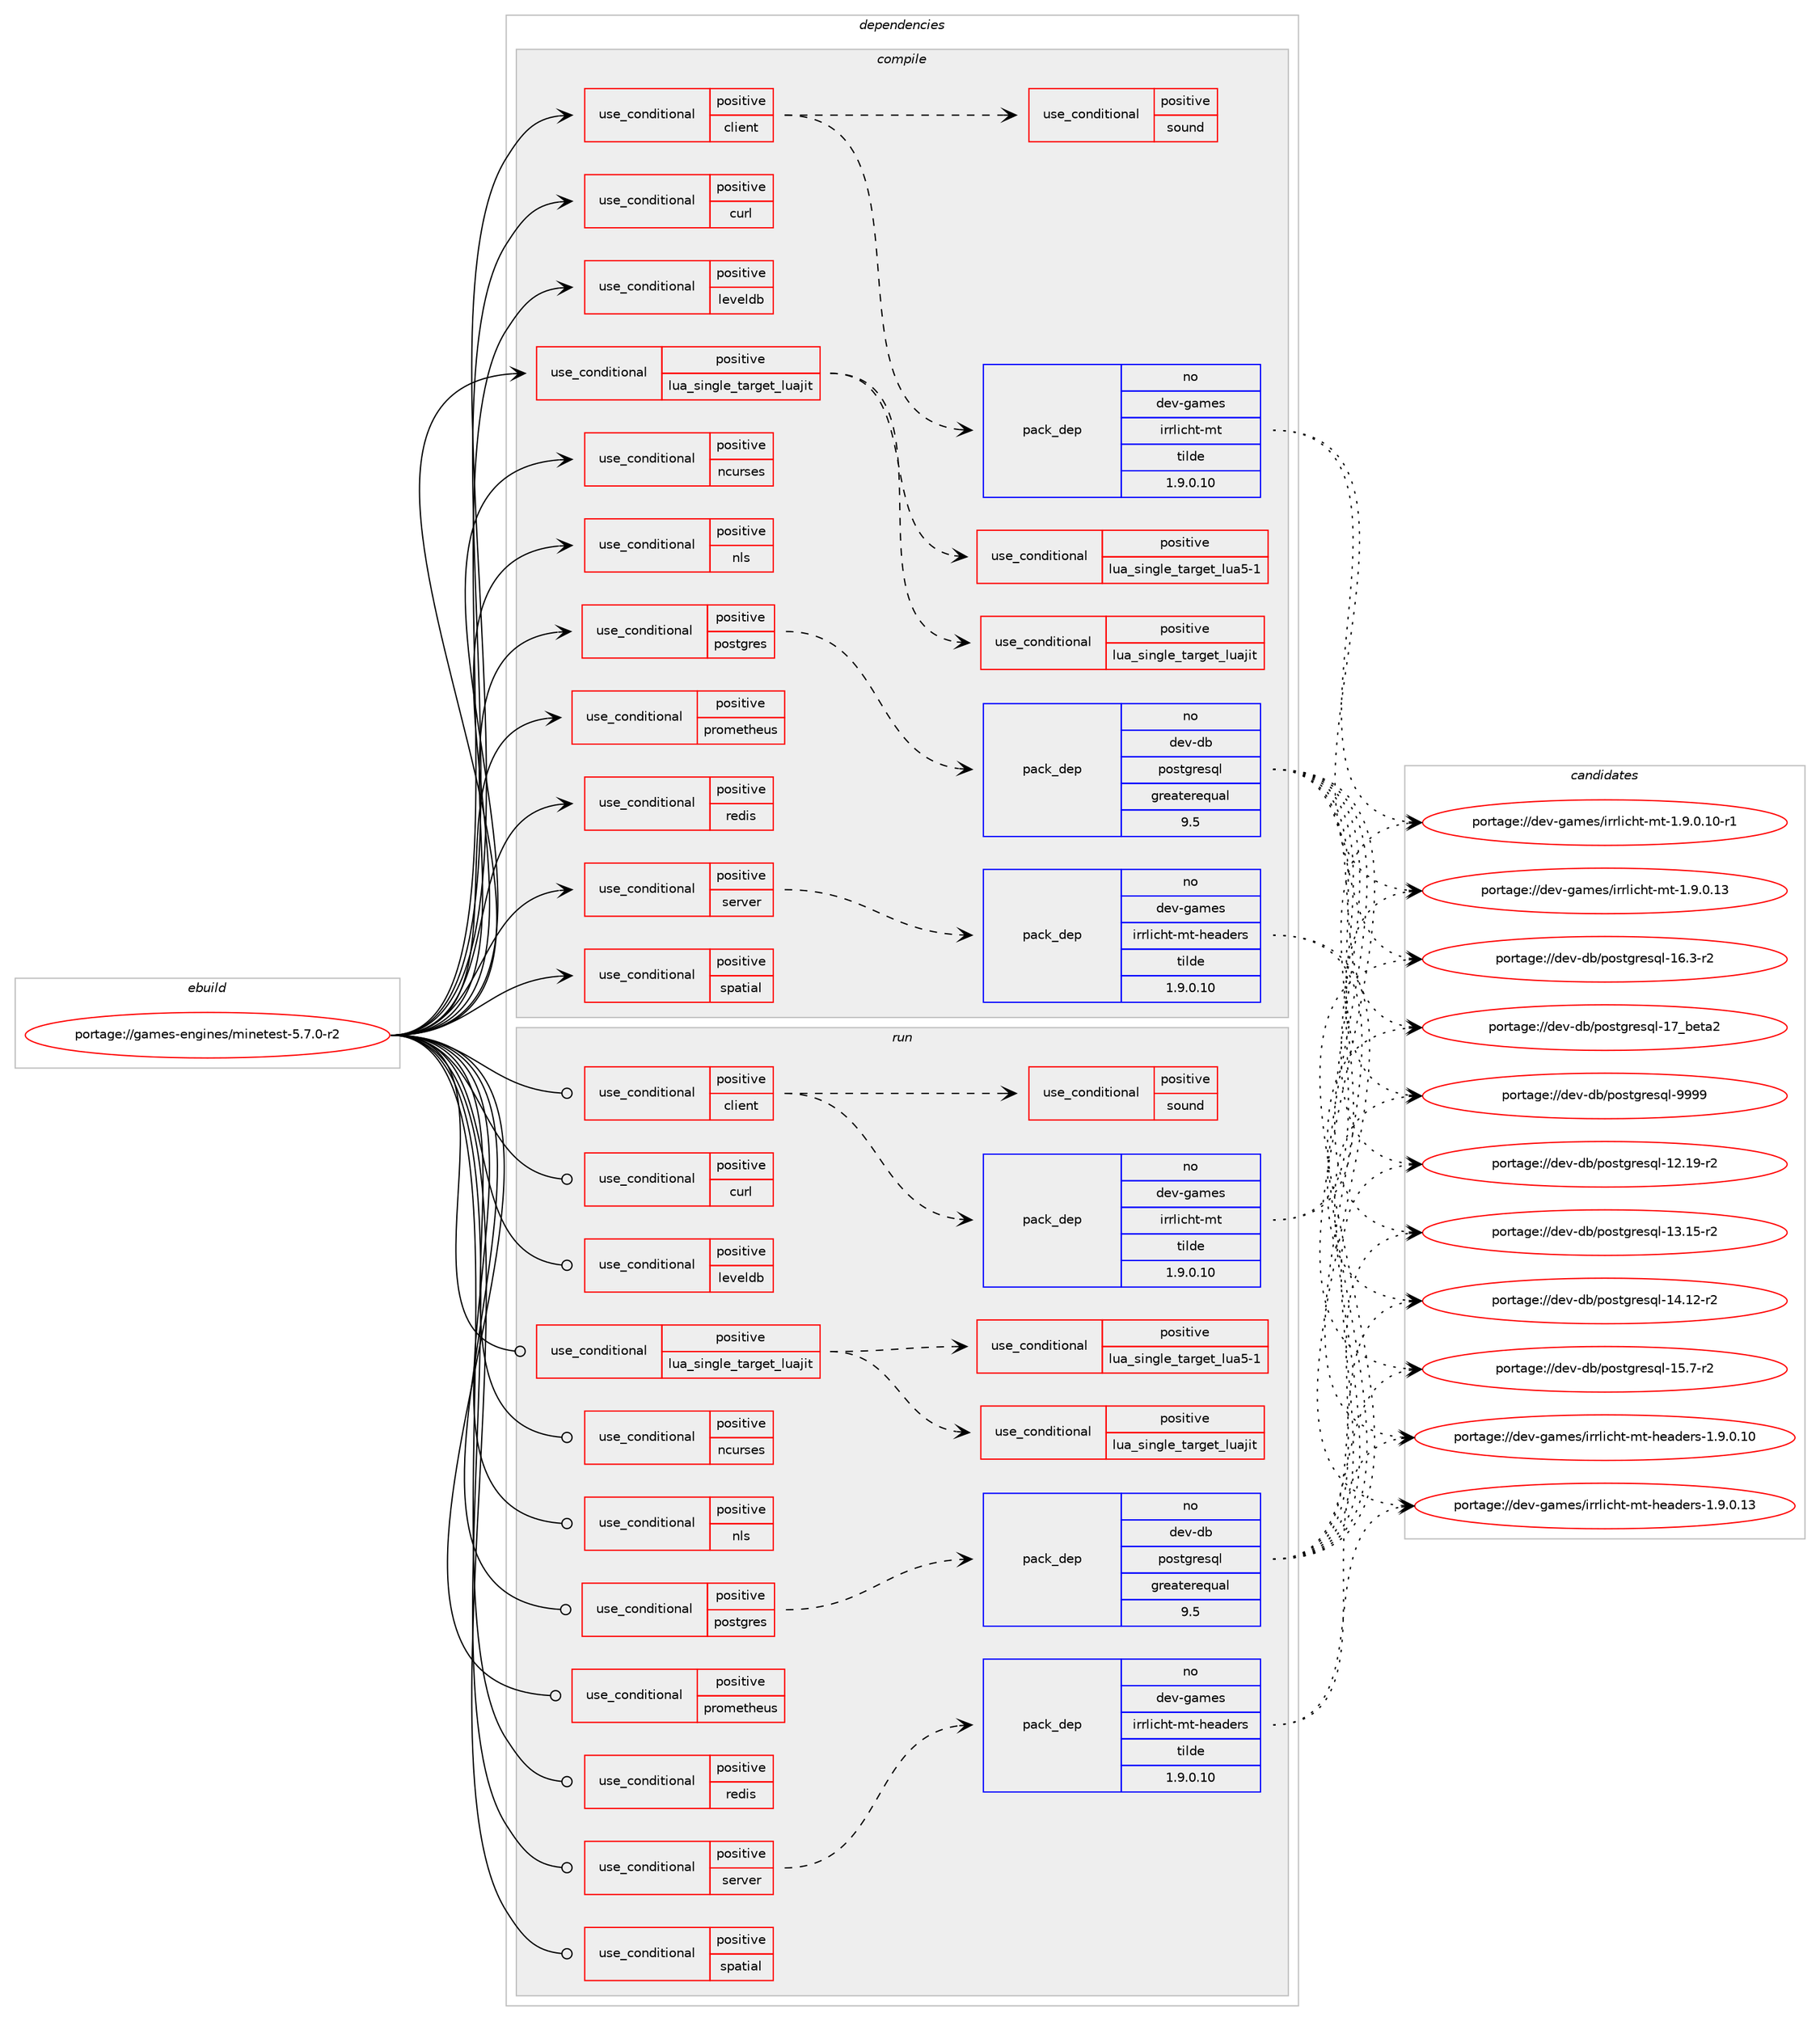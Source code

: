 digraph prolog {

# *************
# Graph options
# *************

newrank=true;
concentrate=true;
compound=true;
graph [rankdir=LR,fontname=Helvetica,fontsize=10,ranksep=1.5];#, ranksep=2.5, nodesep=0.2];
edge  [arrowhead=vee];
node  [fontname=Helvetica,fontsize=10];

# **********
# The ebuild
# **********

subgraph cluster_leftcol {
color=gray;
rank=same;
label=<<i>ebuild</i>>;
id [label="portage://games-engines/minetest-5.7.0-r2", color=red, width=4, href="../games-engines/minetest-5.7.0-r2.svg"];
}

# ****************
# The dependencies
# ****************

subgraph cluster_midcol {
color=gray;
label=<<i>dependencies</i>>;
subgraph cluster_compile {
fillcolor="#eeeeee";
style=filled;
label=<<i>compile</i>>;
subgraph cond62157 {
dependency115162 [label=<<TABLE BORDER="0" CELLBORDER="1" CELLSPACING="0" CELLPADDING="4"><TR><TD ROWSPAN="3" CELLPADDING="10">use_conditional</TD></TR><TR><TD>positive</TD></TR><TR><TD>client</TD></TR></TABLE>>, shape=none, color=red];
subgraph pack51531 {
dependency115163 [label=<<TABLE BORDER="0" CELLBORDER="1" CELLSPACING="0" CELLPADDING="4" WIDTH="220"><TR><TD ROWSPAN="6" CELLPADDING="30">pack_dep</TD></TR><TR><TD WIDTH="110">no</TD></TR><TR><TD>dev-games</TD></TR><TR><TD>irrlicht-mt</TD></TR><TR><TD>tilde</TD></TR><TR><TD>1.9.0.10</TD></TR></TABLE>>, shape=none, color=blue];
}
dependency115162:e -> dependency115163:w [weight=20,style="dashed",arrowhead="vee"];
# *** BEGIN UNKNOWN DEPENDENCY TYPE (TODO) ***
# dependency115162 -> package_dependency(portage://games-engines/minetest-5.7.0-r2,install,no,media-libs,freetype,none,[,,],[slot(2)],[])
# *** END UNKNOWN DEPENDENCY TYPE (TODO) ***

# *** BEGIN UNKNOWN DEPENDENCY TYPE (TODO) ***
# dependency115162 -> package_dependency(portage://games-engines/minetest-5.7.0-r2,install,no,media-libs,libpng,none,[,,],[slot(0),equal],[])
# *** END UNKNOWN DEPENDENCY TYPE (TODO) ***

# *** BEGIN UNKNOWN DEPENDENCY TYPE (TODO) ***
# dependency115162 -> package_dependency(portage://games-engines/minetest-5.7.0-r2,install,no,media-libs,libjpeg-turbo,none,[,,],[],[])
# *** END UNKNOWN DEPENDENCY TYPE (TODO) ***

# *** BEGIN UNKNOWN DEPENDENCY TYPE (TODO) ***
# dependency115162 -> package_dependency(portage://games-engines/minetest-5.7.0-r2,install,no,virtual,opengl,none,[,,],[],[])
# *** END UNKNOWN DEPENDENCY TYPE (TODO) ***

# *** BEGIN UNKNOWN DEPENDENCY TYPE (TODO) ***
# dependency115162 -> package_dependency(portage://games-engines/minetest-5.7.0-r2,install,no,x11-libs,libX11,none,[,,],[],[])
# *** END UNKNOWN DEPENDENCY TYPE (TODO) ***

# *** BEGIN UNKNOWN DEPENDENCY TYPE (TODO) ***
# dependency115162 -> package_dependency(portage://games-engines/minetest-5.7.0-r2,install,no,x11-libs,libXxf86vm,none,[,,],[],[])
# *** END UNKNOWN DEPENDENCY TYPE (TODO) ***

subgraph cond62158 {
dependency115164 [label=<<TABLE BORDER="0" CELLBORDER="1" CELLSPACING="0" CELLPADDING="4"><TR><TD ROWSPAN="3" CELLPADDING="10">use_conditional</TD></TR><TR><TD>positive</TD></TR><TR><TD>sound</TD></TR></TABLE>>, shape=none, color=red];
# *** BEGIN UNKNOWN DEPENDENCY TYPE (TODO) ***
# dependency115164 -> package_dependency(portage://games-engines/minetest-5.7.0-r2,install,no,media-libs,libvorbis,none,[,,],[],[])
# *** END UNKNOWN DEPENDENCY TYPE (TODO) ***

# *** BEGIN UNKNOWN DEPENDENCY TYPE (TODO) ***
# dependency115164 -> package_dependency(portage://games-engines/minetest-5.7.0-r2,install,no,media-libs,openal,none,[,,],[],[])
# *** END UNKNOWN DEPENDENCY TYPE (TODO) ***

}
dependency115162:e -> dependency115164:w [weight=20,style="dashed",arrowhead="vee"];
}
id:e -> dependency115162:w [weight=20,style="solid",arrowhead="vee"];
subgraph cond62159 {
dependency115165 [label=<<TABLE BORDER="0" CELLBORDER="1" CELLSPACING="0" CELLPADDING="4"><TR><TD ROWSPAN="3" CELLPADDING="10">use_conditional</TD></TR><TR><TD>positive</TD></TR><TR><TD>curl</TD></TR></TABLE>>, shape=none, color=red];
# *** BEGIN UNKNOWN DEPENDENCY TYPE (TODO) ***
# dependency115165 -> package_dependency(portage://games-engines/minetest-5.7.0-r2,install,no,net-misc,curl,none,[,,],[],[])
# *** END UNKNOWN DEPENDENCY TYPE (TODO) ***

}
id:e -> dependency115165:w [weight=20,style="solid",arrowhead="vee"];
subgraph cond62160 {
dependency115166 [label=<<TABLE BORDER="0" CELLBORDER="1" CELLSPACING="0" CELLPADDING="4"><TR><TD ROWSPAN="3" CELLPADDING="10">use_conditional</TD></TR><TR><TD>positive</TD></TR><TR><TD>leveldb</TD></TR></TABLE>>, shape=none, color=red];
# *** BEGIN UNKNOWN DEPENDENCY TYPE (TODO) ***
# dependency115166 -> package_dependency(portage://games-engines/minetest-5.7.0-r2,install,no,dev-libs,leveldb,none,[,,],any_same_slot,[])
# *** END UNKNOWN DEPENDENCY TYPE (TODO) ***

}
id:e -> dependency115166:w [weight=20,style="solid",arrowhead="vee"];
subgraph cond62161 {
dependency115167 [label=<<TABLE BORDER="0" CELLBORDER="1" CELLSPACING="0" CELLPADDING="4"><TR><TD ROWSPAN="3" CELLPADDING="10">use_conditional</TD></TR><TR><TD>positive</TD></TR><TR><TD>lua_single_target_luajit</TD></TR></TABLE>>, shape=none, color=red];
subgraph cond62162 {
dependency115168 [label=<<TABLE BORDER="0" CELLBORDER="1" CELLSPACING="0" CELLPADDING="4"><TR><TD ROWSPAN="3" CELLPADDING="10">use_conditional</TD></TR><TR><TD>positive</TD></TR><TR><TD>lua_single_target_luajit</TD></TR></TABLE>>, shape=none, color=red];
# *** BEGIN UNKNOWN DEPENDENCY TYPE (TODO) ***
# dependency115168 -> package_dependency(portage://games-engines/minetest-5.7.0-r2,install,no,dev-lang,luajit,none,[,,],any_same_slot,[])
# *** END UNKNOWN DEPENDENCY TYPE (TODO) ***

}
dependency115167:e -> dependency115168:w [weight=20,style="dashed",arrowhead="vee"];
subgraph cond62163 {
dependency115169 [label=<<TABLE BORDER="0" CELLBORDER="1" CELLSPACING="0" CELLPADDING="4"><TR><TD ROWSPAN="3" CELLPADDING="10">use_conditional</TD></TR><TR><TD>positive</TD></TR><TR><TD>lua_single_target_lua5-1</TD></TR></TABLE>>, shape=none, color=red];
# *** BEGIN UNKNOWN DEPENDENCY TYPE (TODO) ***
# dependency115169 -> package_dependency(portage://games-engines/minetest-5.7.0-r2,install,no,dev-lang,lua,none,[,,],[slot(5.1)],[])
# *** END UNKNOWN DEPENDENCY TYPE (TODO) ***

}
dependency115167:e -> dependency115169:w [weight=20,style="dashed",arrowhead="vee"];
}
id:e -> dependency115167:w [weight=20,style="solid",arrowhead="vee"];
subgraph cond62164 {
dependency115170 [label=<<TABLE BORDER="0" CELLBORDER="1" CELLSPACING="0" CELLPADDING="4"><TR><TD ROWSPAN="3" CELLPADDING="10">use_conditional</TD></TR><TR><TD>positive</TD></TR><TR><TD>ncurses</TD></TR></TABLE>>, shape=none, color=red];
# *** BEGIN UNKNOWN DEPENDENCY TYPE (TODO) ***
# dependency115170 -> package_dependency(portage://games-engines/minetest-5.7.0-r2,install,no,sys-libs,ncurses,none,[,,],[slot(0),equal],[])
# *** END UNKNOWN DEPENDENCY TYPE (TODO) ***

}
id:e -> dependency115170:w [weight=20,style="solid",arrowhead="vee"];
subgraph cond62165 {
dependency115171 [label=<<TABLE BORDER="0" CELLBORDER="1" CELLSPACING="0" CELLPADDING="4"><TR><TD ROWSPAN="3" CELLPADDING="10">use_conditional</TD></TR><TR><TD>positive</TD></TR><TR><TD>nls</TD></TR></TABLE>>, shape=none, color=red];
# *** BEGIN UNKNOWN DEPENDENCY TYPE (TODO) ***
# dependency115171 -> package_dependency(portage://games-engines/minetest-5.7.0-r2,install,no,virtual,libintl,none,[,,],[],[])
# *** END UNKNOWN DEPENDENCY TYPE (TODO) ***

}
id:e -> dependency115171:w [weight=20,style="solid",arrowhead="vee"];
subgraph cond62166 {
dependency115172 [label=<<TABLE BORDER="0" CELLBORDER="1" CELLSPACING="0" CELLPADDING="4"><TR><TD ROWSPAN="3" CELLPADDING="10">use_conditional</TD></TR><TR><TD>positive</TD></TR><TR><TD>postgres</TD></TR></TABLE>>, shape=none, color=red];
subgraph pack51532 {
dependency115173 [label=<<TABLE BORDER="0" CELLBORDER="1" CELLSPACING="0" CELLPADDING="4" WIDTH="220"><TR><TD ROWSPAN="6" CELLPADDING="30">pack_dep</TD></TR><TR><TD WIDTH="110">no</TD></TR><TR><TD>dev-db</TD></TR><TR><TD>postgresql</TD></TR><TR><TD>greaterequal</TD></TR><TR><TD>9.5</TD></TR></TABLE>>, shape=none, color=blue];
}
dependency115172:e -> dependency115173:w [weight=20,style="dashed",arrowhead="vee"];
}
id:e -> dependency115172:w [weight=20,style="solid",arrowhead="vee"];
subgraph cond62167 {
dependency115174 [label=<<TABLE BORDER="0" CELLBORDER="1" CELLSPACING="0" CELLPADDING="4"><TR><TD ROWSPAN="3" CELLPADDING="10">use_conditional</TD></TR><TR><TD>positive</TD></TR><TR><TD>prometheus</TD></TR></TABLE>>, shape=none, color=red];
# *** BEGIN UNKNOWN DEPENDENCY TYPE (TODO) ***
# dependency115174 -> package_dependency(portage://games-engines/minetest-5.7.0-r2,install,no,dev-cpp,prometheus-cpp,none,[,,],[],[])
# *** END UNKNOWN DEPENDENCY TYPE (TODO) ***

}
id:e -> dependency115174:w [weight=20,style="solid",arrowhead="vee"];
subgraph cond62168 {
dependency115175 [label=<<TABLE BORDER="0" CELLBORDER="1" CELLSPACING="0" CELLPADDING="4"><TR><TD ROWSPAN="3" CELLPADDING="10">use_conditional</TD></TR><TR><TD>positive</TD></TR><TR><TD>redis</TD></TR></TABLE>>, shape=none, color=red];
# *** BEGIN UNKNOWN DEPENDENCY TYPE (TODO) ***
# dependency115175 -> package_dependency(portage://games-engines/minetest-5.7.0-r2,install,no,dev-libs,hiredis,none,[,,],any_same_slot,[])
# *** END UNKNOWN DEPENDENCY TYPE (TODO) ***

}
id:e -> dependency115175:w [weight=20,style="solid",arrowhead="vee"];
subgraph cond62169 {
dependency115176 [label=<<TABLE BORDER="0" CELLBORDER="1" CELLSPACING="0" CELLPADDING="4"><TR><TD ROWSPAN="3" CELLPADDING="10">use_conditional</TD></TR><TR><TD>positive</TD></TR><TR><TD>server</TD></TR></TABLE>>, shape=none, color=red];
# *** BEGIN UNKNOWN DEPENDENCY TYPE (TODO) ***
# dependency115176 -> package_dependency(portage://games-engines/minetest-5.7.0-r2,install,no,acct-group,minetest,none,[,,],[],[])
# *** END UNKNOWN DEPENDENCY TYPE (TODO) ***

# *** BEGIN UNKNOWN DEPENDENCY TYPE (TODO) ***
# dependency115176 -> package_dependency(portage://games-engines/minetest-5.7.0-r2,install,no,acct-user,minetest,none,[,,],[],[])
# *** END UNKNOWN DEPENDENCY TYPE (TODO) ***

subgraph pack51533 {
dependency115177 [label=<<TABLE BORDER="0" CELLBORDER="1" CELLSPACING="0" CELLPADDING="4" WIDTH="220"><TR><TD ROWSPAN="6" CELLPADDING="30">pack_dep</TD></TR><TR><TD WIDTH="110">no</TD></TR><TR><TD>dev-games</TD></TR><TR><TD>irrlicht-mt-headers</TD></TR><TR><TD>tilde</TD></TR><TR><TD>1.9.0.10</TD></TR></TABLE>>, shape=none, color=blue];
}
dependency115176:e -> dependency115177:w [weight=20,style="dashed",arrowhead="vee"];
}
id:e -> dependency115176:w [weight=20,style="solid",arrowhead="vee"];
subgraph cond62170 {
dependency115178 [label=<<TABLE BORDER="0" CELLBORDER="1" CELLSPACING="0" CELLPADDING="4"><TR><TD ROWSPAN="3" CELLPADDING="10">use_conditional</TD></TR><TR><TD>positive</TD></TR><TR><TD>spatial</TD></TR></TABLE>>, shape=none, color=red];
# *** BEGIN UNKNOWN DEPENDENCY TYPE (TODO) ***
# dependency115178 -> package_dependency(portage://games-engines/minetest-5.7.0-r2,install,no,sci-libs,libspatialindex,none,[,,],any_same_slot,[])
# *** END UNKNOWN DEPENDENCY TYPE (TODO) ***

}
id:e -> dependency115178:w [weight=20,style="solid",arrowhead="vee"];
# *** BEGIN UNKNOWN DEPENDENCY TYPE (TODO) ***
# id -> package_dependency(portage://games-engines/minetest-5.7.0-r2,install,no,app-arch,zstd,none,[,,],[],[])
# *** END UNKNOWN DEPENDENCY TYPE (TODO) ***

# *** BEGIN UNKNOWN DEPENDENCY TYPE (TODO) ***
# id -> package_dependency(portage://games-engines/minetest-5.7.0-r2,install,no,dev-db,sqlite,none,[,,],[slot(3)],[])
# *** END UNKNOWN DEPENDENCY TYPE (TODO) ***

# *** BEGIN UNKNOWN DEPENDENCY TYPE (TODO) ***
# id -> package_dependency(portage://games-engines/minetest-5.7.0-r2,install,no,dev-libs,gmp,none,[,,],[slot(0),equal],[])
# *** END UNKNOWN DEPENDENCY TYPE (TODO) ***

# *** BEGIN UNKNOWN DEPENDENCY TYPE (TODO) ***
# id -> package_dependency(portage://games-engines/minetest-5.7.0-r2,install,no,dev-libs,jsoncpp,none,[,,],any_same_slot,[])
# *** END UNKNOWN DEPENDENCY TYPE (TODO) ***

# *** BEGIN UNKNOWN DEPENDENCY TYPE (TODO) ***
# id -> package_dependency(portage://games-engines/minetest-5.7.0-r2,install,no,sys-libs,zlib,none,[,,],[],[])
# *** END UNKNOWN DEPENDENCY TYPE (TODO) ***

}
subgraph cluster_compileandrun {
fillcolor="#eeeeee";
style=filled;
label=<<i>compile and run</i>>;
}
subgraph cluster_run {
fillcolor="#eeeeee";
style=filled;
label=<<i>run</i>>;
subgraph cond62171 {
dependency115179 [label=<<TABLE BORDER="0" CELLBORDER="1" CELLSPACING="0" CELLPADDING="4"><TR><TD ROWSPAN="3" CELLPADDING="10">use_conditional</TD></TR><TR><TD>positive</TD></TR><TR><TD>client</TD></TR></TABLE>>, shape=none, color=red];
subgraph pack51534 {
dependency115180 [label=<<TABLE BORDER="0" CELLBORDER="1" CELLSPACING="0" CELLPADDING="4" WIDTH="220"><TR><TD ROWSPAN="6" CELLPADDING="30">pack_dep</TD></TR><TR><TD WIDTH="110">no</TD></TR><TR><TD>dev-games</TD></TR><TR><TD>irrlicht-mt</TD></TR><TR><TD>tilde</TD></TR><TR><TD>1.9.0.10</TD></TR></TABLE>>, shape=none, color=blue];
}
dependency115179:e -> dependency115180:w [weight=20,style="dashed",arrowhead="vee"];
# *** BEGIN UNKNOWN DEPENDENCY TYPE (TODO) ***
# dependency115179 -> package_dependency(portage://games-engines/minetest-5.7.0-r2,run,no,media-libs,freetype,none,[,,],[slot(2)],[])
# *** END UNKNOWN DEPENDENCY TYPE (TODO) ***

# *** BEGIN UNKNOWN DEPENDENCY TYPE (TODO) ***
# dependency115179 -> package_dependency(portage://games-engines/minetest-5.7.0-r2,run,no,media-libs,libpng,none,[,,],[slot(0),equal],[])
# *** END UNKNOWN DEPENDENCY TYPE (TODO) ***

# *** BEGIN UNKNOWN DEPENDENCY TYPE (TODO) ***
# dependency115179 -> package_dependency(portage://games-engines/minetest-5.7.0-r2,run,no,media-libs,libjpeg-turbo,none,[,,],[],[])
# *** END UNKNOWN DEPENDENCY TYPE (TODO) ***

# *** BEGIN UNKNOWN DEPENDENCY TYPE (TODO) ***
# dependency115179 -> package_dependency(portage://games-engines/minetest-5.7.0-r2,run,no,virtual,opengl,none,[,,],[],[])
# *** END UNKNOWN DEPENDENCY TYPE (TODO) ***

# *** BEGIN UNKNOWN DEPENDENCY TYPE (TODO) ***
# dependency115179 -> package_dependency(portage://games-engines/minetest-5.7.0-r2,run,no,x11-libs,libX11,none,[,,],[],[])
# *** END UNKNOWN DEPENDENCY TYPE (TODO) ***

# *** BEGIN UNKNOWN DEPENDENCY TYPE (TODO) ***
# dependency115179 -> package_dependency(portage://games-engines/minetest-5.7.0-r2,run,no,x11-libs,libXxf86vm,none,[,,],[],[])
# *** END UNKNOWN DEPENDENCY TYPE (TODO) ***

subgraph cond62172 {
dependency115181 [label=<<TABLE BORDER="0" CELLBORDER="1" CELLSPACING="0" CELLPADDING="4"><TR><TD ROWSPAN="3" CELLPADDING="10">use_conditional</TD></TR><TR><TD>positive</TD></TR><TR><TD>sound</TD></TR></TABLE>>, shape=none, color=red];
# *** BEGIN UNKNOWN DEPENDENCY TYPE (TODO) ***
# dependency115181 -> package_dependency(portage://games-engines/minetest-5.7.0-r2,run,no,media-libs,libvorbis,none,[,,],[],[])
# *** END UNKNOWN DEPENDENCY TYPE (TODO) ***

# *** BEGIN UNKNOWN DEPENDENCY TYPE (TODO) ***
# dependency115181 -> package_dependency(portage://games-engines/minetest-5.7.0-r2,run,no,media-libs,openal,none,[,,],[],[])
# *** END UNKNOWN DEPENDENCY TYPE (TODO) ***

}
dependency115179:e -> dependency115181:w [weight=20,style="dashed",arrowhead="vee"];
}
id:e -> dependency115179:w [weight=20,style="solid",arrowhead="odot"];
subgraph cond62173 {
dependency115182 [label=<<TABLE BORDER="0" CELLBORDER="1" CELLSPACING="0" CELLPADDING="4"><TR><TD ROWSPAN="3" CELLPADDING="10">use_conditional</TD></TR><TR><TD>positive</TD></TR><TR><TD>curl</TD></TR></TABLE>>, shape=none, color=red];
# *** BEGIN UNKNOWN DEPENDENCY TYPE (TODO) ***
# dependency115182 -> package_dependency(portage://games-engines/minetest-5.7.0-r2,run,no,net-misc,curl,none,[,,],[],[])
# *** END UNKNOWN DEPENDENCY TYPE (TODO) ***

}
id:e -> dependency115182:w [weight=20,style="solid",arrowhead="odot"];
subgraph cond62174 {
dependency115183 [label=<<TABLE BORDER="0" CELLBORDER="1" CELLSPACING="0" CELLPADDING="4"><TR><TD ROWSPAN="3" CELLPADDING="10">use_conditional</TD></TR><TR><TD>positive</TD></TR><TR><TD>leveldb</TD></TR></TABLE>>, shape=none, color=red];
# *** BEGIN UNKNOWN DEPENDENCY TYPE (TODO) ***
# dependency115183 -> package_dependency(portage://games-engines/minetest-5.7.0-r2,run,no,dev-libs,leveldb,none,[,,],any_same_slot,[])
# *** END UNKNOWN DEPENDENCY TYPE (TODO) ***

}
id:e -> dependency115183:w [weight=20,style="solid",arrowhead="odot"];
subgraph cond62175 {
dependency115184 [label=<<TABLE BORDER="0" CELLBORDER="1" CELLSPACING="0" CELLPADDING="4"><TR><TD ROWSPAN="3" CELLPADDING="10">use_conditional</TD></TR><TR><TD>positive</TD></TR><TR><TD>lua_single_target_luajit</TD></TR></TABLE>>, shape=none, color=red];
subgraph cond62176 {
dependency115185 [label=<<TABLE BORDER="0" CELLBORDER="1" CELLSPACING="0" CELLPADDING="4"><TR><TD ROWSPAN="3" CELLPADDING="10">use_conditional</TD></TR><TR><TD>positive</TD></TR><TR><TD>lua_single_target_luajit</TD></TR></TABLE>>, shape=none, color=red];
# *** BEGIN UNKNOWN DEPENDENCY TYPE (TODO) ***
# dependency115185 -> package_dependency(portage://games-engines/minetest-5.7.0-r2,run,no,dev-lang,luajit,none,[,,],any_same_slot,[])
# *** END UNKNOWN DEPENDENCY TYPE (TODO) ***

}
dependency115184:e -> dependency115185:w [weight=20,style="dashed",arrowhead="vee"];
subgraph cond62177 {
dependency115186 [label=<<TABLE BORDER="0" CELLBORDER="1" CELLSPACING="0" CELLPADDING="4"><TR><TD ROWSPAN="3" CELLPADDING="10">use_conditional</TD></TR><TR><TD>positive</TD></TR><TR><TD>lua_single_target_lua5-1</TD></TR></TABLE>>, shape=none, color=red];
# *** BEGIN UNKNOWN DEPENDENCY TYPE (TODO) ***
# dependency115186 -> package_dependency(portage://games-engines/minetest-5.7.0-r2,run,no,dev-lang,lua,none,[,,],[slot(5.1)],[])
# *** END UNKNOWN DEPENDENCY TYPE (TODO) ***

}
dependency115184:e -> dependency115186:w [weight=20,style="dashed",arrowhead="vee"];
}
id:e -> dependency115184:w [weight=20,style="solid",arrowhead="odot"];
subgraph cond62178 {
dependency115187 [label=<<TABLE BORDER="0" CELLBORDER="1" CELLSPACING="0" CELLPADDING="4"><TR><TD ROWSPAN="3" CELLPADDING="10">use_conditional</TD></TR><TR><TD>positive</TD></TR><TR><TD>ncurses</TD></TR></TABLE>>, shape=none, color=red];
# *** BEGIN UNKNOWN DEPENDENCY TYPE (TODO) ***
# dependency115187 -> package_dependency(portage://games-engines/minetest-5.7.0-r2,run,no,sys-libs,ncurses,none,[,,],[slot(0),equal],[])
# *** END UNKNOWN DEPENDENCY TYPE (TODO) ***

}
id:e -> dependency115187:w [weight=20,style="solid",arrowhead="odot"];
subgraph cond62179 {
dependency115188 [label=<<TABLE BORDER="0" CELLBORDER="1" CELLSPACING="0" CELLPADDING="4"><TR><TD ROWSPAN="3" CELLPADDING="10">use_conditional</TD></TR><TR><TD>positive</TD></TR><TR><TD>nls</TD></TR></TABLE>>, shape=none, color=red];
# *** BEGIN UNKNOWN DEPENDENCY TYPE (TODO) ***
# dependency115188 -> package_dependency(portage://games-engines/minetest-5.7.0-r2,run,no,virtual,libintl,none,[,,],[],[])
# *** END UNKNOWN DEPENDENCY TYPE (TODO) ***

}
id:e -> dependency115188:w [weight=20,style="solid",arrowhead="odot"];
subgraph cond62180 {
dependency115189 [label=<<TABLE BORDER="0" CELLBORDER="1" CELLSPACING="0" CELLPADDING="4"><TR><TD ROWSPAN="3" CELLPADDING="10">use_conditional</TD></TR><TR><TD>positive</TD></TR><TR><TD>postgres</TD></TR></TABLE>>, shape=none, color=red];
subgraph pack51535 {
dependency115190 [label=<<TABLE BORDER="0" CELLBORDER="1" CELLSPACING="0" CELLPADDING="4" WIDTH="220"><TR><TD ROWSPAN="6" CELLPADDING="30">pack_dep</TD></TR><TR><TD WIDTH="110">no</TD></TR><TR><TD>dev-db</TD></TR><TR><TD>postgresql</TD></TR><TR><TD>greaterequal</TD></TR><TR><TD>9.5</TD></TR></TABLE>>, shape=none, color=blue];
}
dependency115189:e -> dependency115190:w [weight=20,style="dashed",arrowhead="vee"];
}
id:e -> dependency115189:w [weight=20,style="solid",arrowhead="odot"];
subgraph cond62181 {
dependency115191 [label=<<TABLE BORDER="0" CELLBORDER="1" CELLSPACING="0" CELLPADDING="4"><TR><TD ROWSPAN="3" CELLPADDING="10">use_conditional</TD></TR><TR><TD>positive</TD></TR><TR><TD>prometheus</TD></TR></TABLE>>, shape=none, color=red];
# *** BEGIN UNKNOWN DEPENDENCY TYPE (TODO) ***
# dependency115191 -> package_dependency(portage://games-engines/minetest-5.7.0-r2,run,no,dev-cpp,prometheus-cpp,none,[,,],[],[])
# *** END UNKNOWN DEPENDENCY TYPE (TODO) ***

}
id:e -> dependency115191:w [weight=20,style="solid",arrowhead="odot"];
subgraph cond62182 {
dependency115192 [label=<<TABLE BORDER="0" CELLBORDER="1" CELLSPACING="0" CELLPADDING="4"><TR><TD ROWSPAN="3" CELLPADDING="10">use_conditional</TD></TR><TR><TD>positive</TD></TR><TR><TD>redis</TD></TR></TABLE>>, shape=none, color=red];
# *** BEGIN UNKNOWN DEPENDENCY TYPE (TODO) ***
# dependency115192 -> package_dependency(portage://games-engines/minetest-5.7.0-r2,run,no,dev-libs,hiredis,none,[,,],any_same_slot,[])
# *** END UNKNOWN DEPENDENCY TYPE (TODO) ***

}
id:e -> dependency115192:w [weight=20,style="solid",arrowhead="odot"];
subgraph cond62183 {
dependency115193 [label=<<TABLE BORDER="0" CELLBORDER="1" CELLSPACING="0" CELLPADDING="4"><TR><TD ROWSPAN="3" CELLPADDING="10">use_conditional</TD></TR><TR><TD>positive</TD></TR><TR><TD>server</TD></TR></TABLE>>, shape=none, color=red];
# *** BEGIN UNKNOWN DEPENDENCY TYPE (TODO) ***
# dependency115193 -> package_dependency(portage://games-engines/minetest-5.7.0-r2,run,no,acct-group,minetest,none,[,,],[],[])
# *** END UNKNOWN DEPENDENCY TYPE (TODO) ***

# *** BEGIN UNKNOWN DEPENDENCY TYPE (TODO) ***
# dependency115193 -> package_dependency(portage://games-engines/minetest-5.7.0-r2,run,no,acct-user,minetest,none,[,,],[],[])
# *** END UNKNOWN DEPENDENCY TYPE (TODO) ***

subgraph pack51536 {
dependency115194 [label=<<TABLE BORDER="0" CELLBORDER="1" CELLSPACING="0" CELLPADDING="4" WIDTH="220"><TR><TD ROWSPAN="6" CELLPADDING="30">pack_dep</TD></TR><TR><TD WIDTH="110">no</TD></TR><TR><TD>dev-games</TD></TR><TR><TD>irrlicht-mt-headers</TD></TR><TR><TD>tilde</TD></TR><TR><TD>1.9.0.10</TD></TR></TABLE>>, shape=none, color=blue];
}
dependency115193:e -> dependency115194:w [weight=20,style="dashed",arrowhead="vee"];
}
id:e -> dependency115193:w [weight=20,style="solid",arrowhead="odot"];
subgraph cond62184 {
dependency115195 [label=<<TABLE BORDER="0" CELLBORDER="1" CELLSPACING="0" CELLPADDING="4"><TR><TD ROWSPAN="3" CELLPADDING="10">use_conditional</TD></TR><TR><TD>positive</TD></TR><TR><TD>spatial</TD></TR></TABLE>>, shape=none, color=red];
# *** BEGIN UNKNOWN DEPENDENCY TYPE (TODO) ***
# dependency115195 -> package_dependency(portage://games-engines/minetest-5.7.0-r2,run,no,sci-libs,libspatialindex,none,[,,],any_same_slot,[])
# *** END UNKNOWN DEPENDENCY TYPE (TODO) ***

}
id:e -> dependency115195:w [weight=20,style="solid",arrowhead="odot"];
# *** BEGIN UNKNOWN DEPENDENCY TYPE (TODO) ***
# id -> package_dependency(portage://games-engines/minetest-5.7.0-r2,run,no,app-arch,zstd,none,[,,],[],[])
# *** END UNKNOWN DEPENDENCY TYPE (TODO) ***

# *** BEGIN UNKNOWN DEPENDENCY TYPE (TODO) ***
# id -> package_dependency(portage://games-engines/minetest-5.7.0-r2,run,no,dev-db,sqlite,none,[,,],[slot(3)],[])
# *** END UNKNOWN DEPENDENCY TYPE (TODO) ***

# *** BEGIN UNKNOWN DEPENDENCY TYPE (TODO) ***
# id -> package_dependency(portage://games-engines/minetest-5.7.0-r2,run,no,dev-libs,gmp,none,[,,],[slot(0),equal],[])
# *** END UNKNOWN DEPENDENCY TYPE (TODO) ***

# *** BEGIN UNKNOWN DEPENDENCY TYPE (TODO) ***
# id -> package_dependency(portage://games-engines/minetest-5.7.0-r2,run,no,dev-libs,jsoncpp,none,[,,],any_same_slot,[])
# *** END UNKNOWN DEPENDENCY TYPE (TODO) ***

# *** BEGIN UNKNOWN DEPENDENCY TYPE (TODO) ***
# id -> package_dependency(portage://games-engines/minetest-5.7.0-r2,run,no,sys-libs,zlib,none,[,,],[],[])
# *** END UNKNOWN DEPENDENCY TYPE (TODO) ***

}
}

# **************
# The candidates
# **************

subgraph cluster_choices {
rank=same;
color=gray;
label=<<i>candidates</i>>;

subgraph choice51531 {
color=black;
nodesep=1;
choice10010111845103971091011154710511411410810599104116451091164549465746484649484511449 [label="portage://dev-games/irrlicht-mt-1.9.0.10-r1", color=red, width=4,href="../dev-games/irrlicht-mt-1.9.0.10-r1.svg"];
choice1001011184510397109101115471051141141081059910411645109116454946574648464951 [label="portage://dev-games/irrlicht-mt-1.9.0.13", color=red, width=4,href="../dev-games/irrlicht-mt-1.9.0.13.svg"];
dependency115163:e -> choice10010111845103971091011154710511411410810599104116451091164549465746484649484511449:w [style=dotted,weight="100"];
dependency115163:e -> choice1001011184510397109101115471051141141081059910411645109116454946574648464951:w [style=dotted,weight="100"];
}
subgraph choice51532 {
color=black;
nodesep=1;
choice1001011184510098471121111151161031141011151131084549504649574511450 [label="portage://dev-db/postgresql-12.19-r2", color=red, width=4,href="../dev-db/postgresql-12.19-r2.svg"];
choice1001011184510098471121111151161031141011151131084549514649534511450 [label="portage://dev-db/postgresql-13.15-r2", color=red, width=4,href="../dev-db/postgresql-13.15-r2.svg"];
choice1001011184510098471121111151161031141011151131084549524649504511450 [label="portage://dev-db/postgresql-14.12-r2", color=red, width=4,href="../dev-db/postgresql-14.12-r2.svg"];
choice10010111845100984711211111511610311410111511310845495346554511450 [label="portage://dev-db/postgresql-15.7-r2", color=red, width=4,href="../dev-db/postgresql-15.7-r2.svg"];
choice10010111845100984711211111511610311410111511310845495446514511450 [label="portage://dev-db/postgresql-16.3-r2", color=red, width=4,href="../dev-db/postgresql-16.3-r2.svg"];
choice10010111845100984711211111511610311410111511310845495595981011169750 [label="portage://dev-db/postgresql-17_beta2", color=red, width=4,href="../dev-db/postgresql-17_beta2.svg"];
choice1001011184510098471121111151161031141011151131084557575757 [label="portage://dev-db/postgresql-9999", color=red, width=4,href="../dev-db/postgresql-9999.svg"];
dependency115173:e -> choice1001011184510098471121111151161031141011151131084549504649574511450:w [style=dotted,weight="100"];
dependency115173:e -> choice1001011184510098471121111151161031141011151131084549514649534511450:w [style=dotted,weight="100"];
dependency115173:e -> choice1001011184510098471121111151161031141011151131084549524649504511450:w [style=dotted,weight="100"];
dependency115173:e -> choice10010111845100984711211111511610311410111511310845495346554511450:w [style=dotted,weight="100"];
dependency115173:e -> choice10010111845100984711211111511610311410111511310845495446514511450:w [style=dotted,weight="100"];
dependency115173:e -> choice10010111845100984711211111511610311410111511310845495595981011169750:w [style=dotted,weight="100"];
dependency115173:e -> choice1001011184510098471121111151161031141011151131084557575757:w [style=dotted,weight="100"];
}
subgraph choice51533 {
color=black;
nodesep=1;
choice10010111845103971091011154710511411410810599104116451091164510410197100101114115454946574648464948 [label="portage://dev-games/irrlicht-mt-headers-1.9.0.10", color=red, width=4,href="../dev-games/irrlicht-mt-headers-1.9.0.10.svg"];
choice10010111845103971091011154710511411410810599104116451091164510410197100101114115454946574648464951 [label="portage://dev-games/irrlicht-mt-headers-1.9.0.13", color=red, width=4,href="../dev-games/irrlicht-mt-headers-1.9.0.13.svg"];
dependency115177:e -> choice10010111845103971091011154710511411410810599104116451091164510410197100101114115454946574648464948:w [style=dotted,weight="100"];
dependency115177:e -> choice10010111845103971091011154710511411410810599104116451091164510410197100101114115454946574648464951:w [style=dotted,weight="100"];
}
subgraph choice51534 {
color=black;
nodesep=1;
choice10010111845103971091011154710511411410810599104116451091164549465746484649484511449 [label="portage://dev-games/irrlicht-mt-1.9.0.10-r1", color=red, width=4,href="../dev-games/irrlicht-mt-1.9.0.10-r1.svg"];
choice1001011184510397109101115471051141141081059910411645109116454946574648464951 [label="portage://dev-games/irrlicht-mt-1.9.0.13", color=red, width=4,href="../dev-games/irrlicht-mt-1.9.0.13.svg"];
dependency115180:e -> choice10010111845103971091011154710511411410810599104116451091164549465746484649484511449:w [style=dotted,weight="100"];
dependency115180:e -> choice1001011184510397109101115471051141141081059910411645109116454946574648464951:w [style=dotted,weight="100"];
}
subgraph choice51535 {
color=black;
nodesep=1;
choice1001011184510098471121111151161031141011151131084549504649574511450 [label="portage://dev-db/postgresql-12.19-r2", color=red, width=4,href="../dev-db/postgresql-12.19-r2.svg"];
choice1001011184510098471121111151161031141011151131084549514649534511450 [label="portage://dev-db/postgresql-13.15-r2", color=red, width=4,href="../dev-db/postgresql-13.15-r2.svg"];
choice1001011184510098471121111151161031141011151131084549524649504511450 [label="portage://dev-db/postgresql-14.12-r2", color=red, width=4,href="../dev-db/postgresql-14.12-r2.svg"];
choice10010111845100984711211111511610311410111511310845495346554511450 [label="portage://dev-db/postgresql-15.7-r2", color=red, width=4,href="../dev-db/postgresql-15.7-r2.svg"];
choice10010111845100984711211111511610311410111511310845495446514511450 [label="portage://dev-db/postgresql-16.3-r2", color=red, width=4,href="../dev-db/postgresql-16.3-r2.svg"];
choice10010111845100984711211111511610311410111511310845495595981011169750 [label="portage://dev-db/postgresql-17_beta2", color=red, width=4,href="../dev-db/postgresql-17_beta2.svg"];
choice1001011184510098471121111151161031141011151131084557575757 [label="portage://dev-db/postgresql-9999", color=red, width=4,href="../dev-db/postgresql-9999.svg"];
dependency115190:e -> choice1001011184510098471121111151161031141011151131084549504649574511450:w [style=dotted,weight="100"];
dependency115190:e -> choice1001011184510098471121111151161031141011151131084549514649534511450:w [style=dotted,weight="100"];
dependency115190:e -> choice1001011184510098471121111151161031141011151131084549524649504511450:w [style=dotted,weight="100"];
dependency115190:e -> choice10010111845100984711211111511610311410111511310845495346554511450:w [style=dotted,weight="100"];
dependency115190:e -> choice10010111845100984711211111511610311410111511310845495446514511450:w [style=dotted,weight="100"];
dependency115190:e -> choice10010111845100984711211111511610311410111511310845495595981011169750:w [style=dotted,weight="100"];
dependency115190:e -> choice1001011184510098471121111151161031141011151131084557575757:w [style=dotted,weight="100"];
}
subgraph choice51536 {
color=black;
nodesep=1;
choice10010111845103971091011154710511411410810599104116451091164510410197100101114115454946574648464948 [label="portage://dev-games/irrlicht-mt-headers-1.9.0.10", color=red, width=4,href="../dev-games/irrlicht-mt-headers-1.9.0.10.svg"];
choice10010111845103971091011154710511411410810599104116451091164510410197100101114115454946574648464951 [label="portage://dev-games/irrlicht-mt-headers-1.9.0.13", color=red, width=4,href="../dev-games/irrlicht-mt-headers-1.9.0.13.svg"];
dependency115194:e -> choice10010111845103971091011154710511411410810599104116451091164510410197100101114115454946574648464948:w [style=dotted,weight="100"];
dependency115194:e -> choice10010111845103971091011154710511411410810599104116451091164510410197100101114115454946574648464951:w [style=dotted,weight="100"];
}
}

}
